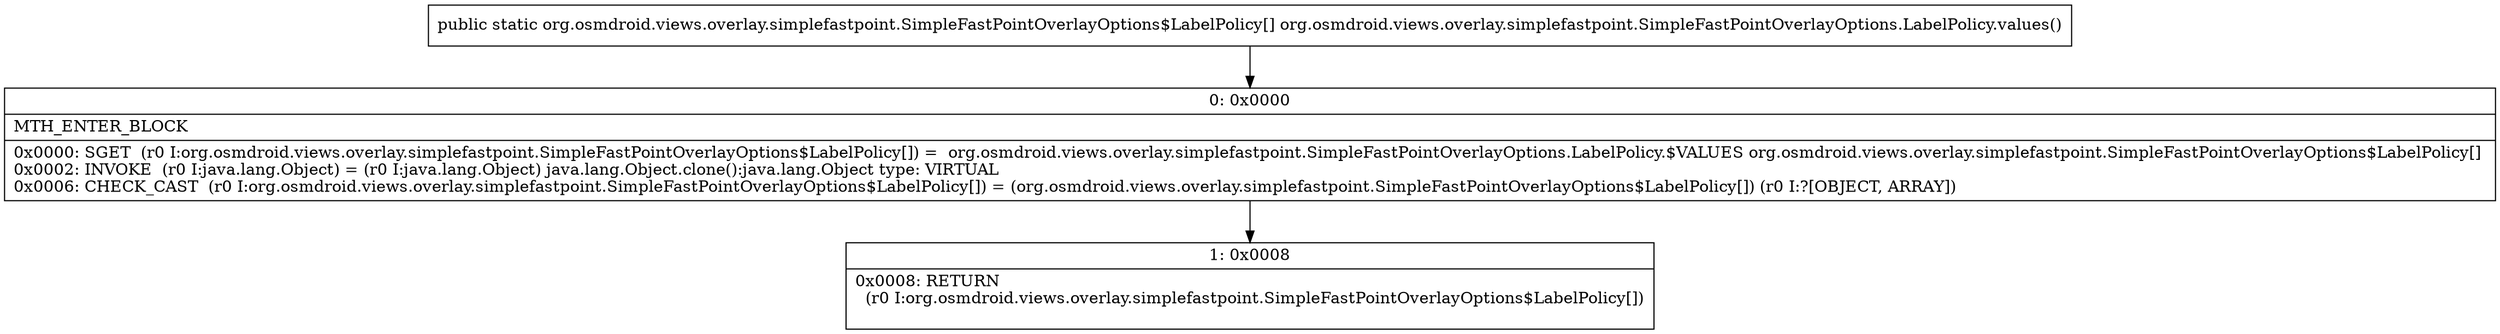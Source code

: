 digraph "CFG fororg.osmdroid.views.overlay.simplefastpoint.SimpleFastPointOverlayOptions.LabelPolicy.values()[Lorg\/osmdroid\/views\/overlay\/simplefastpoint\/SimpleFastPointOverlayOptions$LabelPolicy;" {
Node_0 [shape=record,label="{0\:\ 0x0000|MTH_ENTER_BLOCK\l|0x0000: SGET  (r0 I:org.osmdroid.views.overlay.simplefastpoint.SimpleFastPointOverlayOptions$LabelPolicy[]) =  org.osmdroid.views.overlay.simplefastpoint.SimpleFastPointOverlayOptions.LabelPolicy.$VALUES org.osmdroid.views.overlay.simplefastpoint.SimpleFastPointOverlayOptions$LabelPolicy[] \l0x0002: INVOKE  (r0 I:java.lang.Object) = (r0 I:java.lang.Object) java.lang.Object.clone():java.lang.Object type: VIRTUAL \l0x0006: CHECK_CAST  (r0 I:org.osmdroid.views.overlay.simplefastpoint.SimpleFastPointOverlayOptions$LabelPolicy[]) = (org.osmdroid.views.overlay.simplefastpoint.SimpleFastPointOverlayOptions$LabelPolicy[]) (r0 I:?[OBJECT, ARRAY]) \l}"];
Node_1 [shape=record,label="{1\:\ 0x0008|0x0008: RETURN  \l  (r0 I:org.osmdroid.views.overlay.simplefastpoint.SimpleFastPointOverlayOptions$LabelPolicy[])\l \l}"];
MethodNode[shape=record,label="{public static org.osmdroid.views.overlay.simplefastpoint.SimpleFastPointOverlayOptions$LabelPolicy[] org.osmdroid.views.overlay.simplefastpoint.SimpleFastPointOverlayOptions.LabelPolicy.values() }"];
MethodNode -> Node_0;
Node_0 -> Node_1;
}

